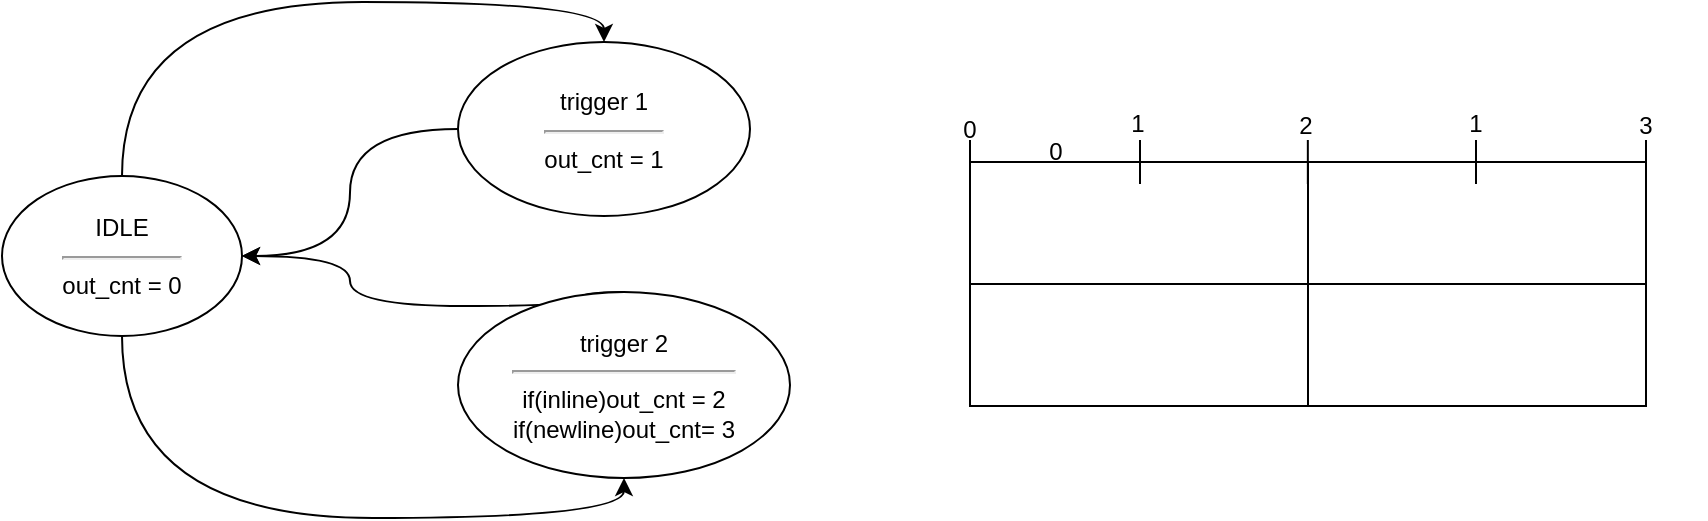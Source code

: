 <mxfile version="22.1.0" type="github">
  <diagram name="Page-1" id="B7dvrdiz3QRLkiSaSS6b">
    <mxGraphModel dx="691" dy="246" grid="1" gridSize="1" guides="1" tooltips="1" connect="1" arrows="1" fold="1" page="1" pageScale="1" pageWidth="1100" pageHeight="850" math="0" shadow="0">
      <root>
        <mxCell id="0" />
        <mxCell id="1" parent="0" />
        <mxCell id="h9zx9sQTkyY40kXCvM0r-2" style="edgeStyle=orthogonalEdgeStyle;rounded=0;orthogonalLoop=1;jettySize=auto;html=1;exitX=0.5;exitY=1;exitDx=0;exitDy=0;entryX=0.5;entryY=1;entryDx=0;entryDy=0;curved=1;" edge="1" parent="1" source="U9dns1udBrLqBRFEPLwW-1" target="U9dns1udBrLqBRFEPLwW-3">
          <mxGeometry relative="1" as="geometry" />
        </mxCell>
        <mxCell id="h9zx9sQTkyY40kXCvM0r-6" style="edgeStyle=orthogonalEdgeStyle;rounded=0;orthogonalLoop=1;jettySize=auto;html=1;exitX=0.5;exitY=0;exitDx=0;exitDy=0;entryX=0.5;entryY=0;entryDx=0;entryDy=0;curved=1;" edge="1" parent="1" source="U9dns1udBrLqBRFEPLwW-1" target="U9dns1udBrLqBRFEPLwW-2">
          <mxGeometry relative="1" as="geometry" />
        </mxCell>
        <mxCell id="U9dns1udBrLqBRFEPLwW-1" value="IDLE&lt;hr&gt;out_cnt = 0" style="ellipse;whiteSpace=wrap;html=1;" parent="1" vertex="1">
          <mxGeometry x="252" y="347" width="120" height="80" as="geometry" />
        </mxCell>
        <mxCell id="h9zx9sQTkyY40kXCvM0r-4" style="edgeStyle=orthogonalEdgeStyle;rounded=0;orthogonalLoop=1;jettySize=auto;html=1;entryX=1;entryY=0.5;entryDx=0;entryDy=0;curved=1;" edge="1" parent="1" source="U9dns1udBrLqBRFEPLwW-2" target="U9dns1udBrLqBRFEPLwW-1">
          <mxGeometry relative="1" as="geometry" />
        </mxCell>
        <mxCell id="U9dns1udBrLqBRFEPLwW-2" value="trigger 1&lt;hr&gt;out_cnt = 1" style="ellipse;whiteSpace=wrap;html=1;" parent="1" vertex="1">
          <mxGeometry x="480" y="280" width="146" height="87" as="geometry" />
        </mxCell>
        <mxCell id="h9zx9sQTkyY40kXCvM0r-3" style="edgeStyle=orthogonalEdgeStyle;rounded=0;orthogonalLoop=1;jettySize=auto;html=1;exitX=0.5;exitY=0;exitDx=0;exitDy=0;entryX=1;entryY=0.5;entryDx=0;entryDy=0;curved=1;" edge="1" parent="1" source="U9dns1udBrLqBRFEPLwW-3" target="U9dns1udBrLqBRFEPLwW-1">
          <mxGeometry relative="1" as="geometry">
            <Array as="points">
              <mxPoint x="540" y="412" />
              <mxPoint x="426" y="412" />
              <mxPoint x="426" y="387" />
            </Array>
          </mxGeometry>
        </mxCell>
        <mxCell id="U9dns1udBrLqBRFEPLwW-3" value="trigger 2&lt;hr&gt;if(inline)out_cnt = 2&lt;br&gt;if(newline)out_cnt= 3" style="ellipse;whiteSpace=wrap;html=1;" parent="1" vertex="1">
          <mxGeometry x="480" y="405" width="166" height="93" as="geometry" />
        </mxCell>
        <mxCell id="h9zx9sQTkyY40kXCvM0r-7" value="" style="rounded=0;whiteSpace=wrap;html=1;" vertex="1" parent="1">
          <mxGeometry x="736" y="340" width="338" height="122" as="geometry" />
        </mxCell>
        <mxCell id="h9zx9sQTkyY40kXCvM0r-9" value="" style="endArrow=none;html=1;rounded=0;entryX=0.5;entryY=0;entryDx=0;entryDy=0;exitX=0.5;exitY=1;exitDx=0;exitDy=0;" edge="1" parent="1" source="h9zx9sQTkyY40kXCvM0r-7" target="h9zx9sQTkyY40kXCvM0r-7">
          <mxGeometry width="50" height="50" relative="1" as="geometry">
            <mxPoint x="917" y="449" as="sourcePoint" />
            <mxPoint x="967" y="399" as="targetPoint" />
          </mxGeometry>
        </mxCell>
        <mxCell id="h9zx9sQTkyY40kXCvM0r-11" value="" style="endArrow=none;html=1;rounded=0;entryX=1;entryY=0.5;entryDx=0;entryDy=0;exitX=0;exitY=0.5;exitDx=0;exitDy=0;" edge="1" parent="1" source="h9zx9sQTkyY40kXCvM0r-7" target="h9zx9sQTkyY40kXCvM0r-7">
          <mxGeometry width="50" height="50" relative="1" as="geometry">
            <mxPoint x="865" y="569" as="sourcePoint" />
            <mxPoint x="865" y="447" as="targetPoint" />
          </mxGeometry>
        </mxCell>
        <mxCell id="h9zx9sQTkyY40kXCvM0r-14" value="" style="endArrow=none;html=1;rounded=0;" edge="1" parent="1">
          <mxGeometry width="50" height="50" relative="1" as="geometry">
            <mxPoint x="821" y="329" as="sourcePoint" />
            <mxPoint x="821" y="351" as="targetPoint" />
          </mxGeometry>
        </mxCell>
        <mxCell id="h9zx9sQTkyY40kXCvM0r-15" value="" style="endArrow=none;html=1;rounded=0;" edge="1" parent="1">
          <mxGeometry width="50" height="50" relative="1" as="geometry">
            <mxPoint x="904.92" y="329" as="sourcePoint" />
            <mxPoint x="904.92" y="351" as="targetPoint" />
          </mxGeometry>
        </mxCell>
        <mxCell id="h9zx9sQTkyY40kXCvM0r-16" value="" style="endArrow=none;html=1;rounded=0;" edge="1" parent="1">
          <mxGeometry width="50" height="50" relative="1" as="geometry">
            <mxPoint x="989" y="329" as="sourcePoint" />
            <mxPoint x="989" y="351" as="targetPoint" />
          </mxGeometry>
        </mxCell>
        <mxCell id="h9zx9sQTkyY40kXCvM0r-17" value="" style="endArrow=none;html=1;rounded=0;" edge="1" parent="1">
          <mxGeometry width="50" height="50" relative="1" as="geometry">
            <mxPoint x="1074" y="329" as="sourcePoint" />
            <mxPoint x="1074" y="351" as="targetPoint" />
          </mxGeometry>
        </mxCell>
        <mxCell id="h9zx9sQTkyY40kXCvM0r-18" value="" style="endArrow=none;html=1;rounded=0;" edge="1" parent="1">
          <mxGeometry width="50" height="50" relative="1" as="geometry">
            <mxPoint x="736" y="329" as="sourcePoint" />
            <mxPoint x="736" y="351" as="targetPoint" />
          </mxGeometry>
        </mxCell>
        <mxCell id="h9zx9sQTkyY40kXCvM0r-19" value="0" style="text;html=1;strokeColor=none;fillColor=none;align=center;verticalAlign=middle;whiteSpace=wrap;rounded=0;" vertex="1" parent="1">
          <mxGeometry x="706" y="318.5" width="60" height="10" as="geometry" />
        </mxCell>
        <mxCell id="h9zx9sQTkyY40kXCvM0r-20" value="1" style="text;html=1;strokeColor=none;fillColor=none;align=center;verticalAlign=middle;whiteSpace=wrap;rounded=0;" vertex="1" parent="1">
          <mxGeometry x="790" y="316" width="60" height="10" as="geometry" />
        </mxCell>
        <mxCell id="h9zx9sQTkyY40kXCvM0r-22" value="0" style="text;html=1;strokeColor=none;fillColor=none;align=center;verticalAlign=middle;whiteSpace=wrap;rounded=0;" vertex="1" parent="1">
          <mxGeometry x="749" y="330" width="60" height="10" as="geometry" />
        </mxCell>
        <mxCell id="h9zx9sQTkyY40kXCvM0r-23" value="2" style="text;html=1;strokeColor=none;fillColor=none;align=center;verticalAlign=middle;whiteSpace=wrap;rounded=0;" vertex="1" parent="1">
          <mxGeometry x="874" y="317" width="60" height="10" as="geometry" />
        </mxCell>
        <mxCell id="h9zx9sQTkyY40kXCvM0r-24" value="1" style="text;html=1;strokeColor=none;fillColor=none;align=center;verticalAlign=middle;whiteSpace=wrap;rounded=0;" vertex="1" parent="1">
          <mxGeometry x="959" y="315.5" width="60" height="10" as="geometry" />
        </mxCell>
        <mxCell id="h9zx9sQTkyY40kXCvM0r-25" value="3" style="text;html=1;strokeColor=none;fillColor=none;align=center;verticalAlign=middle;whiteSpace=wrap;rounded=0;" vertex="1" parent="1">
          <mxGeometry x="1044" y="317" width="60" height="10" as="geometry" />
        </mxCell>
      </root>
    </mxGraphModel>
  </diagram>
</mxfile>
